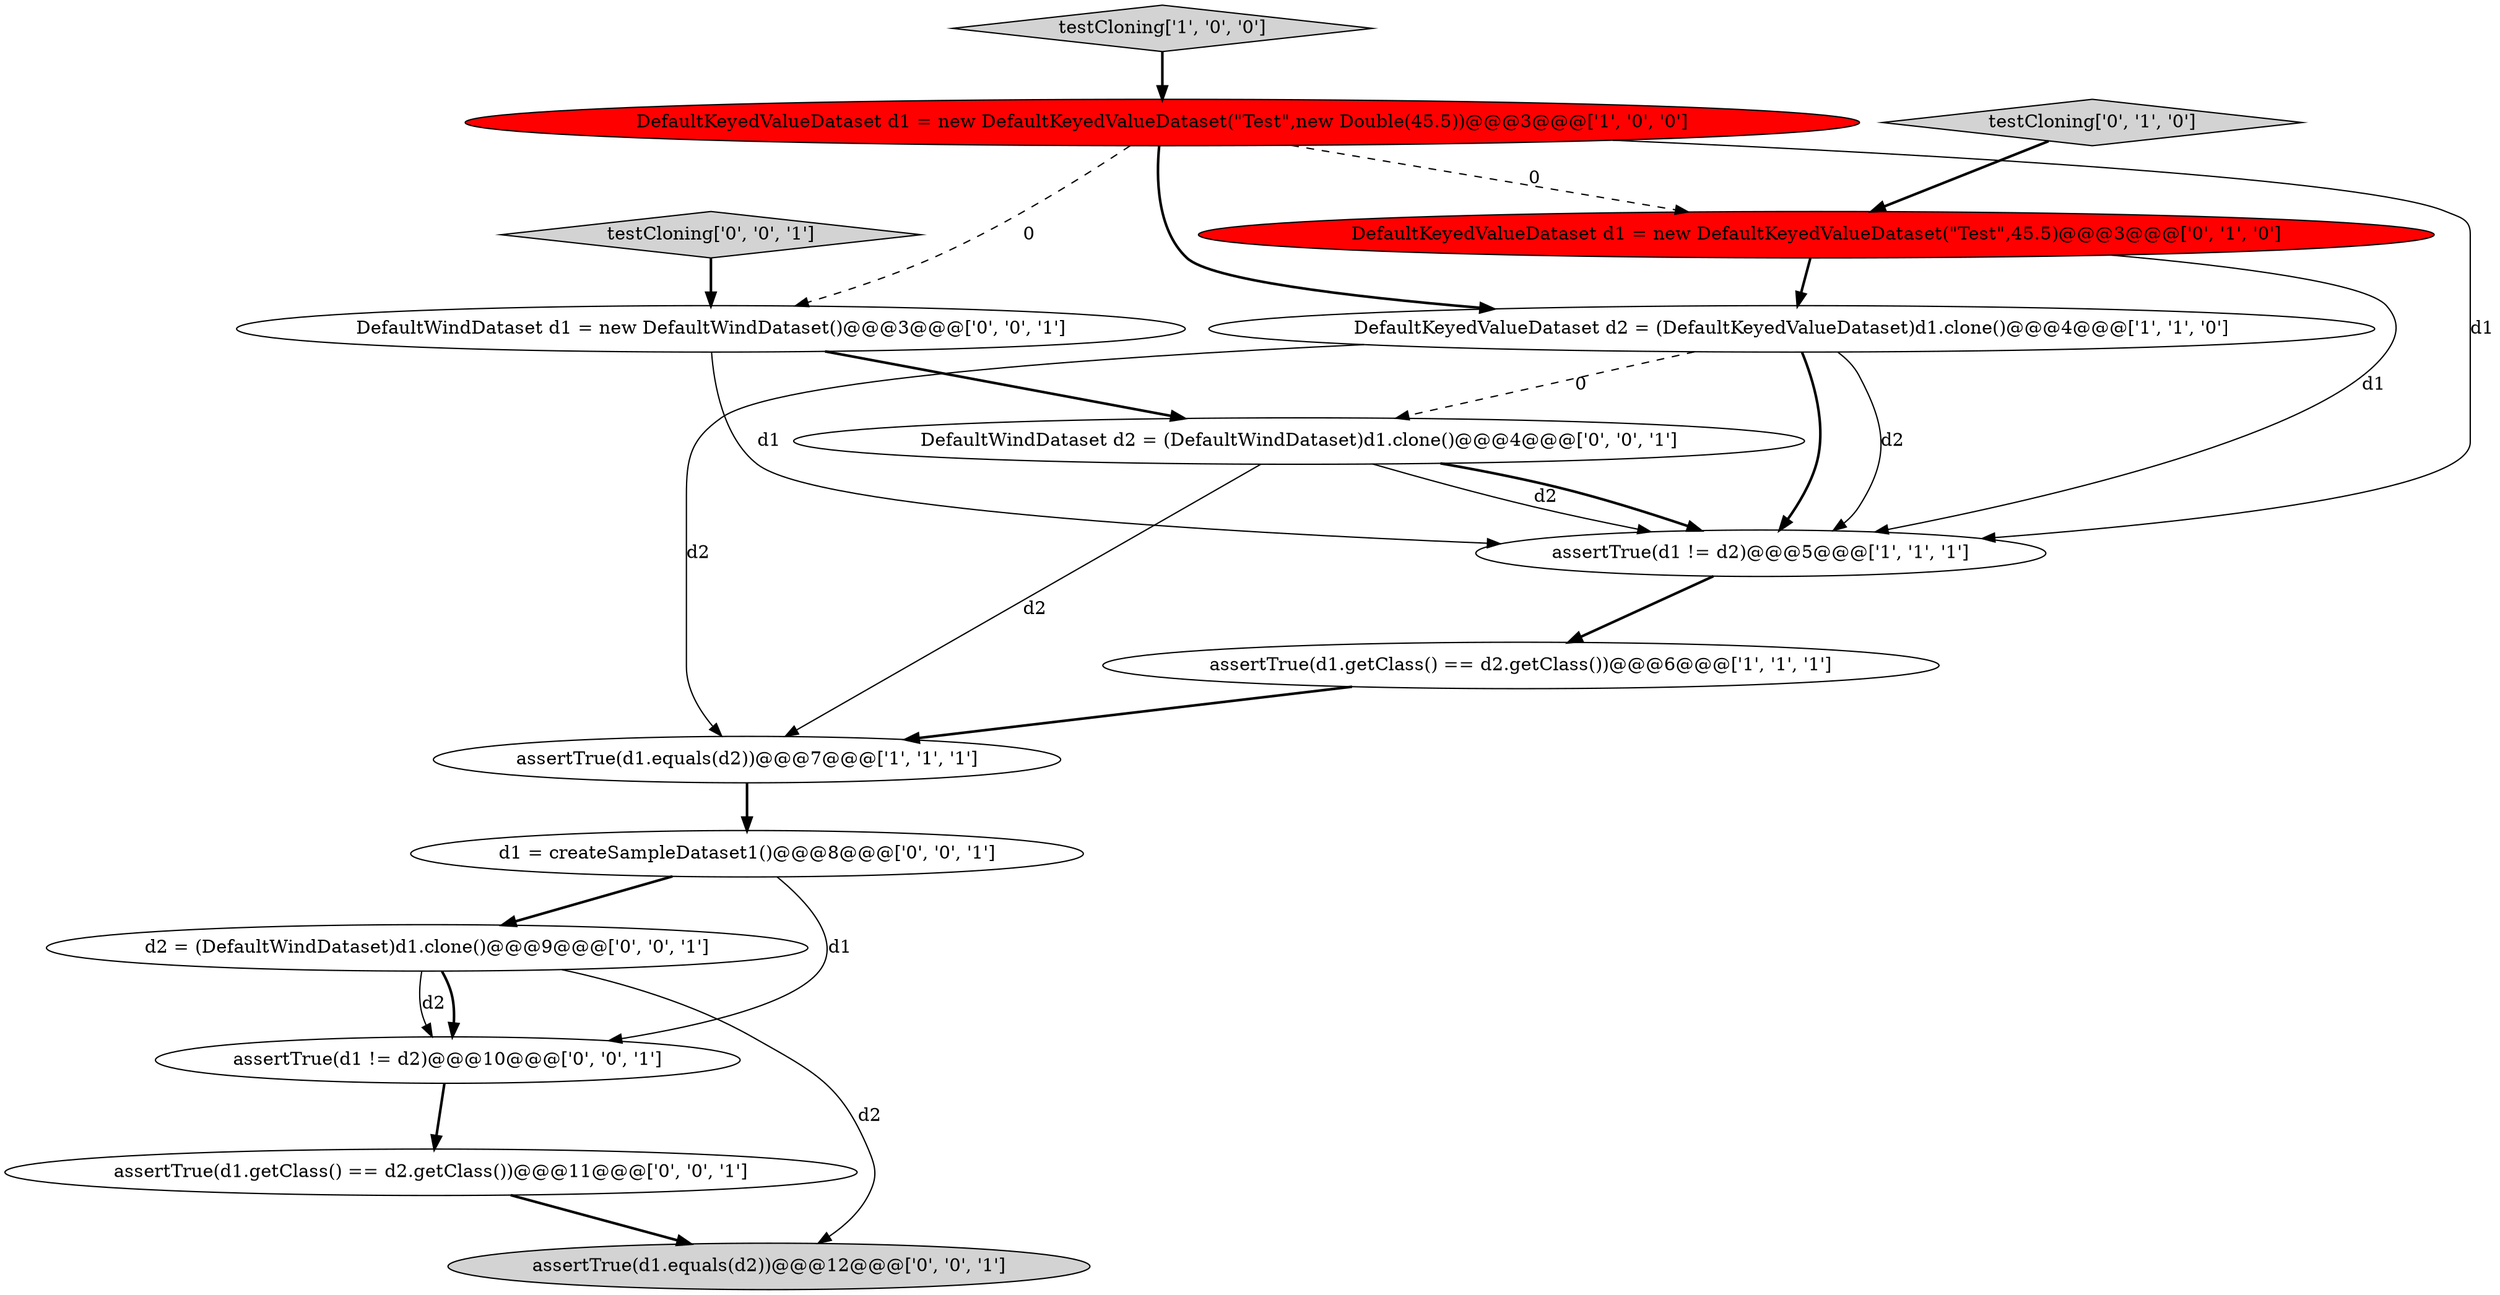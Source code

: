 digraph {
6 [style = filled, label = "testCloning['0', '1', '0']", fillcolor = lightgray, shape = diamond image = "AAA0AAABBB2BBB"];
5 [style = filled, label = "assertTrue(d1.equals(d2))@@@7@@@['1', '1', '1']", fillcolor = white, shape = ellipse image = "AAA0AAABBB1BBB"];
0 [style = filled, label = "DefaultKeyedValueDataset d1 = new DefaultKeyedValueDataset(\"Test\",new Double(45.5))@@@3@@@['1', '0', '0']", fillcolor = red, shape = ellipse image = "AAA1AAABBB1BBB"];
7 [style = filled, label = "DefaultKeyedValueDataset d1 = new DefaultKeyedValueDataset(\"Test\",45.5)@@@3@@@['0', '1', '0']", fillcolor = red, shape = ellipse image = "AAA1AAABBB2BBB"];
3 [style = filled, label = "assertTrue(d1 != d2)@@@5@@@['1', '1', '1']", fillcolor = white, shape = ellipse image = "AAA0AAABBB1BBB"];
10 [style = filled, label = "assertTrue(d1 != d2)@@@10@@@['0', '0', '1']", fillcolor = white, shape = ellipse image = "AAA0AAABBB3BBB"];
13 [style = filled, label = "d1 = createSampleDataset1()@@@8@@@['0', '0', '1']", fillcolor = white, shape = ellipse image = "AAA0AAABBB3BBB"];
8 [style = filled, label = "DefaultWindDataset d1 = new DefaultWindDataset()@@@3@@@['0', '0', '1']", fillcolor = white, shape = ellipse image = "AAA0AAABBB3BBB"];
12 [style = filled, label = "assertTrue(d1.equals(d2))@@@12@@@['0', '0', '1']", fillcolor = lightgray, shape = ellipse image = "AAA0AAABBB3BBB"];
4 [style = filled, label = "testCloning['1', '0', '0']", fillcolor = lightgray, shape = diamond image = "AAA0AAABBB1BBB"];
2 [style = filled, label = "assertTrue(d1.getClass() == d2.getClass())@@@6@@@['1', '1', '1']", fillcolor = white, shape = ellipse image = "AAA0AAABBB1BBB"];
1 [style = filled, label = "DefaultKeyedValueDataset d2 = (DefaultKeyedValueDataset)d1.clone()@@@4@@@['1', '1', '0']", fillcolor = white, shape = ellipse image = "AAA0AAABBB1BBB"];
9 [style = filled, label = "testCloning['0', '0', '1']", fillcolor = lightgray, shape = diamond image = "AAA0AAABBB3BBB"];
15 [style = filled, label = "DefaultWindDataset d2 = (DefaultWindDataset)d1.clone()@@@4@@@['0', '0', '1']", fillcolor = white, shape = ellipse image = "AAA0AAABBB3BBB"];
11 [style = filled, label = "assertTrue(d1.getClass() == d2.getClass())@@@11@@@['0', '0', '1']", fillcolor = white, shape = ellipse image = "AAA0AAABBB3BBB"];
14 [style = filled, label = "d2 = (DefaultWindDataset)d1.clone()@@@9@@@['0', '0', '1']", fillcolor = white, shape = ellipse image = "AAA0AAABBB3BBB"];
0->3 [style = solid, label="d1"];
7->1 [style = bold, label=""];
8->15 [style = bold, label=""];
1->3 [style = solid, label="d2"];
1->15 [style = dashed, label="0"];
1->3 [style = bold, label=""];
14->10 [style = bold, label=""];
15->3 [style = solid, label="d2"];
11->12 [style = bold, label=""];
15->3 [style = bold, label=""];
9->8 [style = bold, label=""];
13->10 [style = solid, label="d1"];
7->3 [style = solid, label="d1"];
4->0 [style = bold, label=""];
14->12 [style = solid, label="d2"];
1->5 [style = solid, label="d2"];
15->5 [style = solid, label="d2"];
3->2 [style = bold, label=""];
0->1 [style = bold, label=""];
5->13 [style = bold, label=""];
0->8 [style = dashed, label="0"];
8->3 [style = solid, label="d1"];
6->7 [style = bold, label=""];
0->7 [style = dashed, label="0"];
13->14 [style = bold, label=""];
2->5 [style = bold, label=""];
14->10 [style = solid, label="d2"];
10->11 [style = bold, label=""];
}
